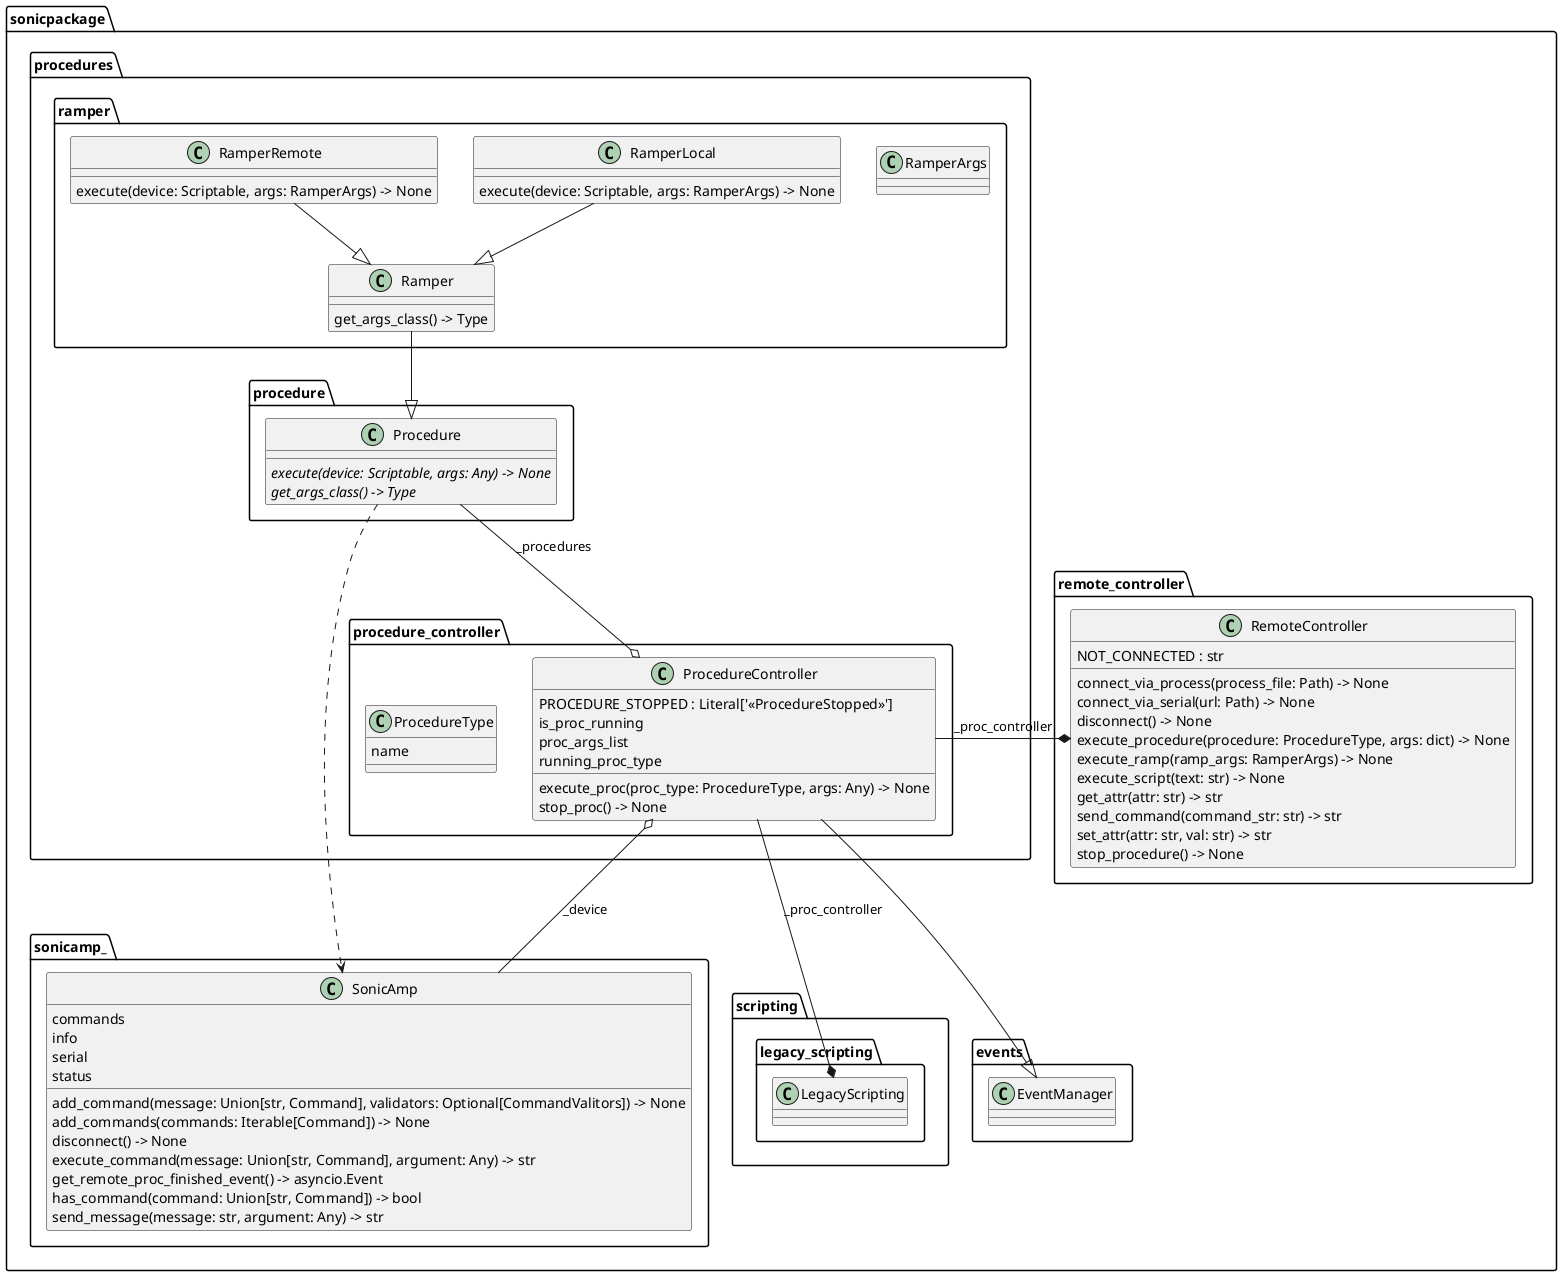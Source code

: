 @startuml class_procedures

class "RemoteController" as sonicpackage.remote_controller.RemoteController {
  NOT_CONNECTED : str
  connect_via_process(process_file: Path) -> None
  connect_via_serial(url: Path) -> None
  disconnect() -> None
  execute_procedure(procedure: ProcedureType, args: dict) -> None
  execute_ramp(ramp_args: RamperArgs) -> None
  execute_script(text: str) -> None
  get_attr(attr: str) -> str
  send_command(command_str: str) -> str
  set_attr(attr: str, val: str) -> str
  stop_procedure() -> None
}

class "ProcedureType" as sonicpackage.procedures.procedure_controller.ProcedureType {
  name
}

class "Procedure" as sonicpackage.procedures.procedure.Procedure {
  {abstract}execute(device: Scriptable, args: Any) -> None
  {abstract}get_args_class() -> Type
}

class "ProcedureController" as sonicpackage.procedures.procedure_controller.ProcedureController {
  PROCEDURE_STOPPED : Literal['<<ProcedureStopped>>']
  is_proc_running
  proc_args_list
  running_proc_type
  execute_proc(proc_type: ProcedureType, args: Any) -> None
  stop_proc() -> None
}

class "Ramper" as sonicpackage.procedures.ramper.Ramper {
  get_args_class() -> Type
}

class "RamperArgs" as sonicpackage.procedures.ramper.RamperArgs {
}

class "RamperLocal" as sonicpackage.procedures.ramper.RamperLocal {
  execute(device: Scriptable, args: RamperArgs) -> None
}

class "RamperRemote" as sonicpackage.procedures.ramper.RamperRemote {
  execute(device: Scriptable, args: RamperArgs) -> None
}

class "LegacyScripting" as sonicpackage.scripting.legacy_scripting.LegacyScriptingFacade {
}

class "SonicAmp" as sonicpackage.sonicamp_.SonicAmp {
  commands
  info
  serial
  status
  add_command(message: Union[str, Command], validators: Optional[CommandValitors]) -> None
  add_commands(commands: Iterable[Command]) -> None
  disconnect() -> None
  execute_command(message: Union[str, Command], argument: Any) -> str
  get_remote_proc_finished_event() -> asyncio.Event
  has_command(command: Union[str, Command]) -> bool
  send_message(message: str, argument: Any) -> str
}

sonicpackage.procedures.procedure_controller.ProcedureController -d-|> sonicpackage.events.EventManager
sonicpackage.procedures.ramper.Ramper -d-|> sonicpackage.procedures.procedure.Procedure
sonicpackage.procedures.ramper.RamperLocal -d-|> sonicpackage.procedures.ramper.Ramper
sonicpackage.procedures.ramper.RamperRemote -d-|> sonicpackage.procedures.ramper.Ramper

sonicpackage.procedures.procedure_controller.ProcedureController -r-* sonicpackage.remote_controller.RemoteController : _proc_controller
sonicpackage.procedures.procedure_controller.ProcedureController -d-* sonicpackage.scripting.legacy_scripting.LegacyScriptingFacade : _proc_controller
sonicpackage.procedures.procedure_controller.ProcedureController o-u- sonicpackage.procedures.procedure.Procedure : _procedures
sonicpackage.sonicamp_.SonicAmp -u-o sonicpackage.procedures.procedure_controller.ProcedureController : _device
sonicpackage.sonicamp_.SonicAmp <.u. sonicpackage.procedures.procedure.Procedure

@enduml
